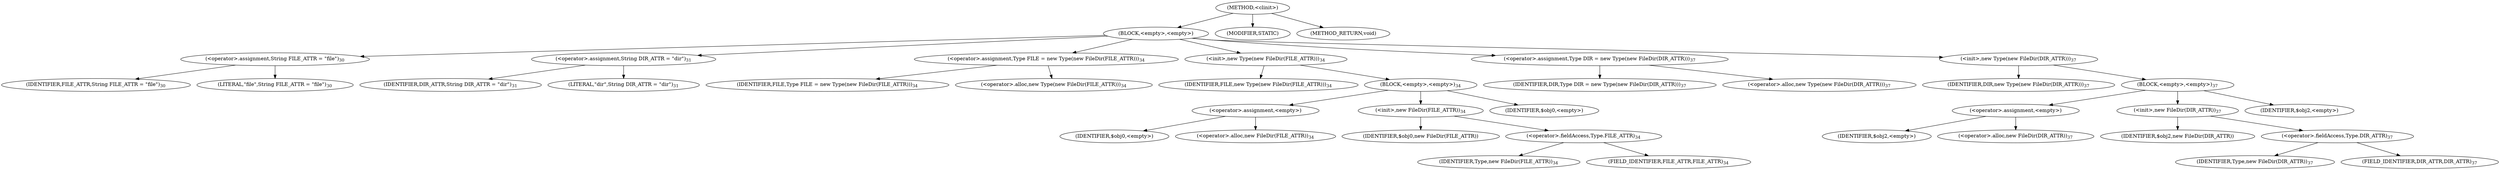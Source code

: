 digraph "&lt;clinit&gt;" {  
"158" [label = <(METHOD,&lt;clinit&gt;)> ]
"159" [label = <(BLOCK,&lt;empty&gt;,&lt;empty&gt;)> ]
"160" [label = <(&lt;operator&gt;.assignment,String FILE_ATTR = &quot;file&quot;)<SUB>30</SUB>> ]
"161" [label = <(IDENTIFIER,FILE_ATTR,String FILE_ATTR = &quot;file&quot;)<SUB>30</SUB>> ]
"162" [label = <(LITERAL,&quot;file&quot;,String FILE_ATTR = &quot;file&quot;)<SUB>30</SUB>> ]
"163" [label = <(&lt;operator&gt;.assignment,String DIR_ATTR = &quot;dir&quot;)<SUB>31</SUB>> ]
"164" [label = <(IDENTIFIER,DIR_ATTR,String DIR_ATTR = &quot;dir&quot;)<SUB>31</SUB>> ]
"165" [label = <(LITERAL,&quot;dir&quot;,String DIR_ATTR = &quot;dir&quot;)<SUB>31</SUB>> ]
"166" [label = <(&lt;operator&gt;.assignment,Type FILE = new Type(new FileDir(FILE_ATTR)))<SUB>34</SUB>> ]
"167" [label = <(IDENTIFIER,FILE,Type FILE = new Type(new FileDir(FILE_ATTR)))<SUB>34</SUB>> ]
"168" [label = <(&lt;operator&gt;.alloc,new Type(new FileDir(FILE_ATTR)))<SUB>34</SUB>> ]
"169" [label = <(&lt;init&gt;,new Type(new FileDir(FILE_ATTR)))<SUB>34</SUB>> ]
"3" [label = <(IDENTIFIER,FILE,new Type(new FileDir(FILE_ATTR)))<SUB>34</SUB>> ]
"170" [label = <(BLOCK,&lt;empty&gt;,&lt;empty&gt;)<SUB>34</SUB>> ]
"171" [label = <(&lt;operator&gt;.assignment,&lt;empty&gt;)> ]
"172" [label = <(IDENTIFIER,$obj0,&lt;empty&gt;)> ]
"173" [label = <(&lt;operator&gt;.alloc,new FileDir(FILE_ATTR))<SUB>34</SUB>> ]
"174" [label = <(&lt;init&gt;,new FileDir(FILE_ATTR))<SUB>34</SUB>> ]
"175" [label = <(IDENTIFIER,$obj0,new FileDir(FILE_ATTR))> ]
"176" [label = <(&lt;operator&gt;.fieldAccess,Type.FILE_ATTR)<SUB>34</SUB>> ]
"177" [label = <(IDENTIFIER,Type,new FileDir(FILE_ATTR))<SUB>34</SUB>> ]
"178" [label = <(FIELD_IDENTIFIER,FILE_ATTR,FILE_ATTR)<SUB>34</SUB>> ]
"179" [label = <(IDENTIFIER,$obj0,&lt;empty&gt;)> ]
"180" [label = <(&lt;operator&gt;.assignment,Type DIR = new Type(new FileDir(DIR_ATTR)))<SUB>37</SUB>> ]
"181" [label = <(IDENTIFIER,DIR,Type DIR = new Type(new FileDir(DIR_ATTR)))<SUB>37</SUB>> ]
"182" [label = <(&lt;operator&gt;.alloc,new Type(new FileDir(DIR_ATTR)))<SUB>37</SUB>> ]
"183" [label = <(&lt;init&gt;,new Type(new FileDir(DIR_ATTR)))<SUB>37</SUB>> ]
"5" [label = <(IDENTIFIER,DIR,new Type(new FileDir(DIR_ATTR)))<SUB>37</SUB>> ]
"184" [label = <(BLOCK,&lt;empty&gt;,&lt;empty&gt;)<SUB>37</SUB>> ]
"185" [label = <(&lt;operator&gt;.assignment,&lt;empty&gt;)> ]
"186" [label = <(IDENTIFIER,$obj2,&lt;empty&gt;)> ]
"187" [label = <(&lt;operator&gt;.alloc,new FileDir(DIR_ATTR))<SUB>37</SUB>> ]
"188" [label = <(&lt;init&gt;,new FileDir(DIR_ATTR))<SUB>37</SUB>> ]
"189" [label = <(IDENTIFIER,$obj2,new FileDir(DIR_ATTR))> ]
"190" [label = <(&lt;operator&gt;.fieldAccess,Type.DIR_ATTR)<SUB>37</SUB>> ]
"191" [label = <(IDENTIFIER,Type,new FileDir(DIR_ATTR))<SUB>37</SUB>> ]
"192" [label = <(FIELD_IDENTIFIER,DIR_ATTR,DIR_ATTR)<SUB>37</SUB>> ]
"193" [label = <(IDENTIFIER,$obj2,&lt;empty&gt;)> ]
"194" [label = <(MODIFIER,STATIC)> ]
"195" [label = <(METHOD_RETURN,void)> ]
  "158" -> "159" 
  "158" -> "194" 
  "158" -> "195" 
  "159" -> "160" 
  "159" -> "163" 
  "159" -> "166" 
  "159" -> "169" 
  "159" -> "180" 
  "159" -> "183" 
  "160" -> "161" 
  "160" -> "162" 
  "163" -> "164" 
  "163" -> "165" 
  "166" -> "167" 
  "166" -> "168" 
  "169" -> "3" 
  "169" -> "170" 
  "170" -> "171" 
  "170" -> "174" 
  "170" -> "179" 
  "171" -> "172" 
  "171" -> "173" 
  "174" -> "175" 
  "174" -> "176" 
  "176" -> "177" 
  "176" -> "178" 
  "180" -> "181" 
  "180" -> "182" 
  "183" -> "5" 
  "183" -> "184" 
  "184" -> "185" 
  "184" -> "188" 
  "184" -> "193" 
  "185" -> "186" 
  "185" -> "187" 
  "188" -> "189" 
  "188" -> "190" 
  "190" -> "191" 
  "190" -> "192" 
}
